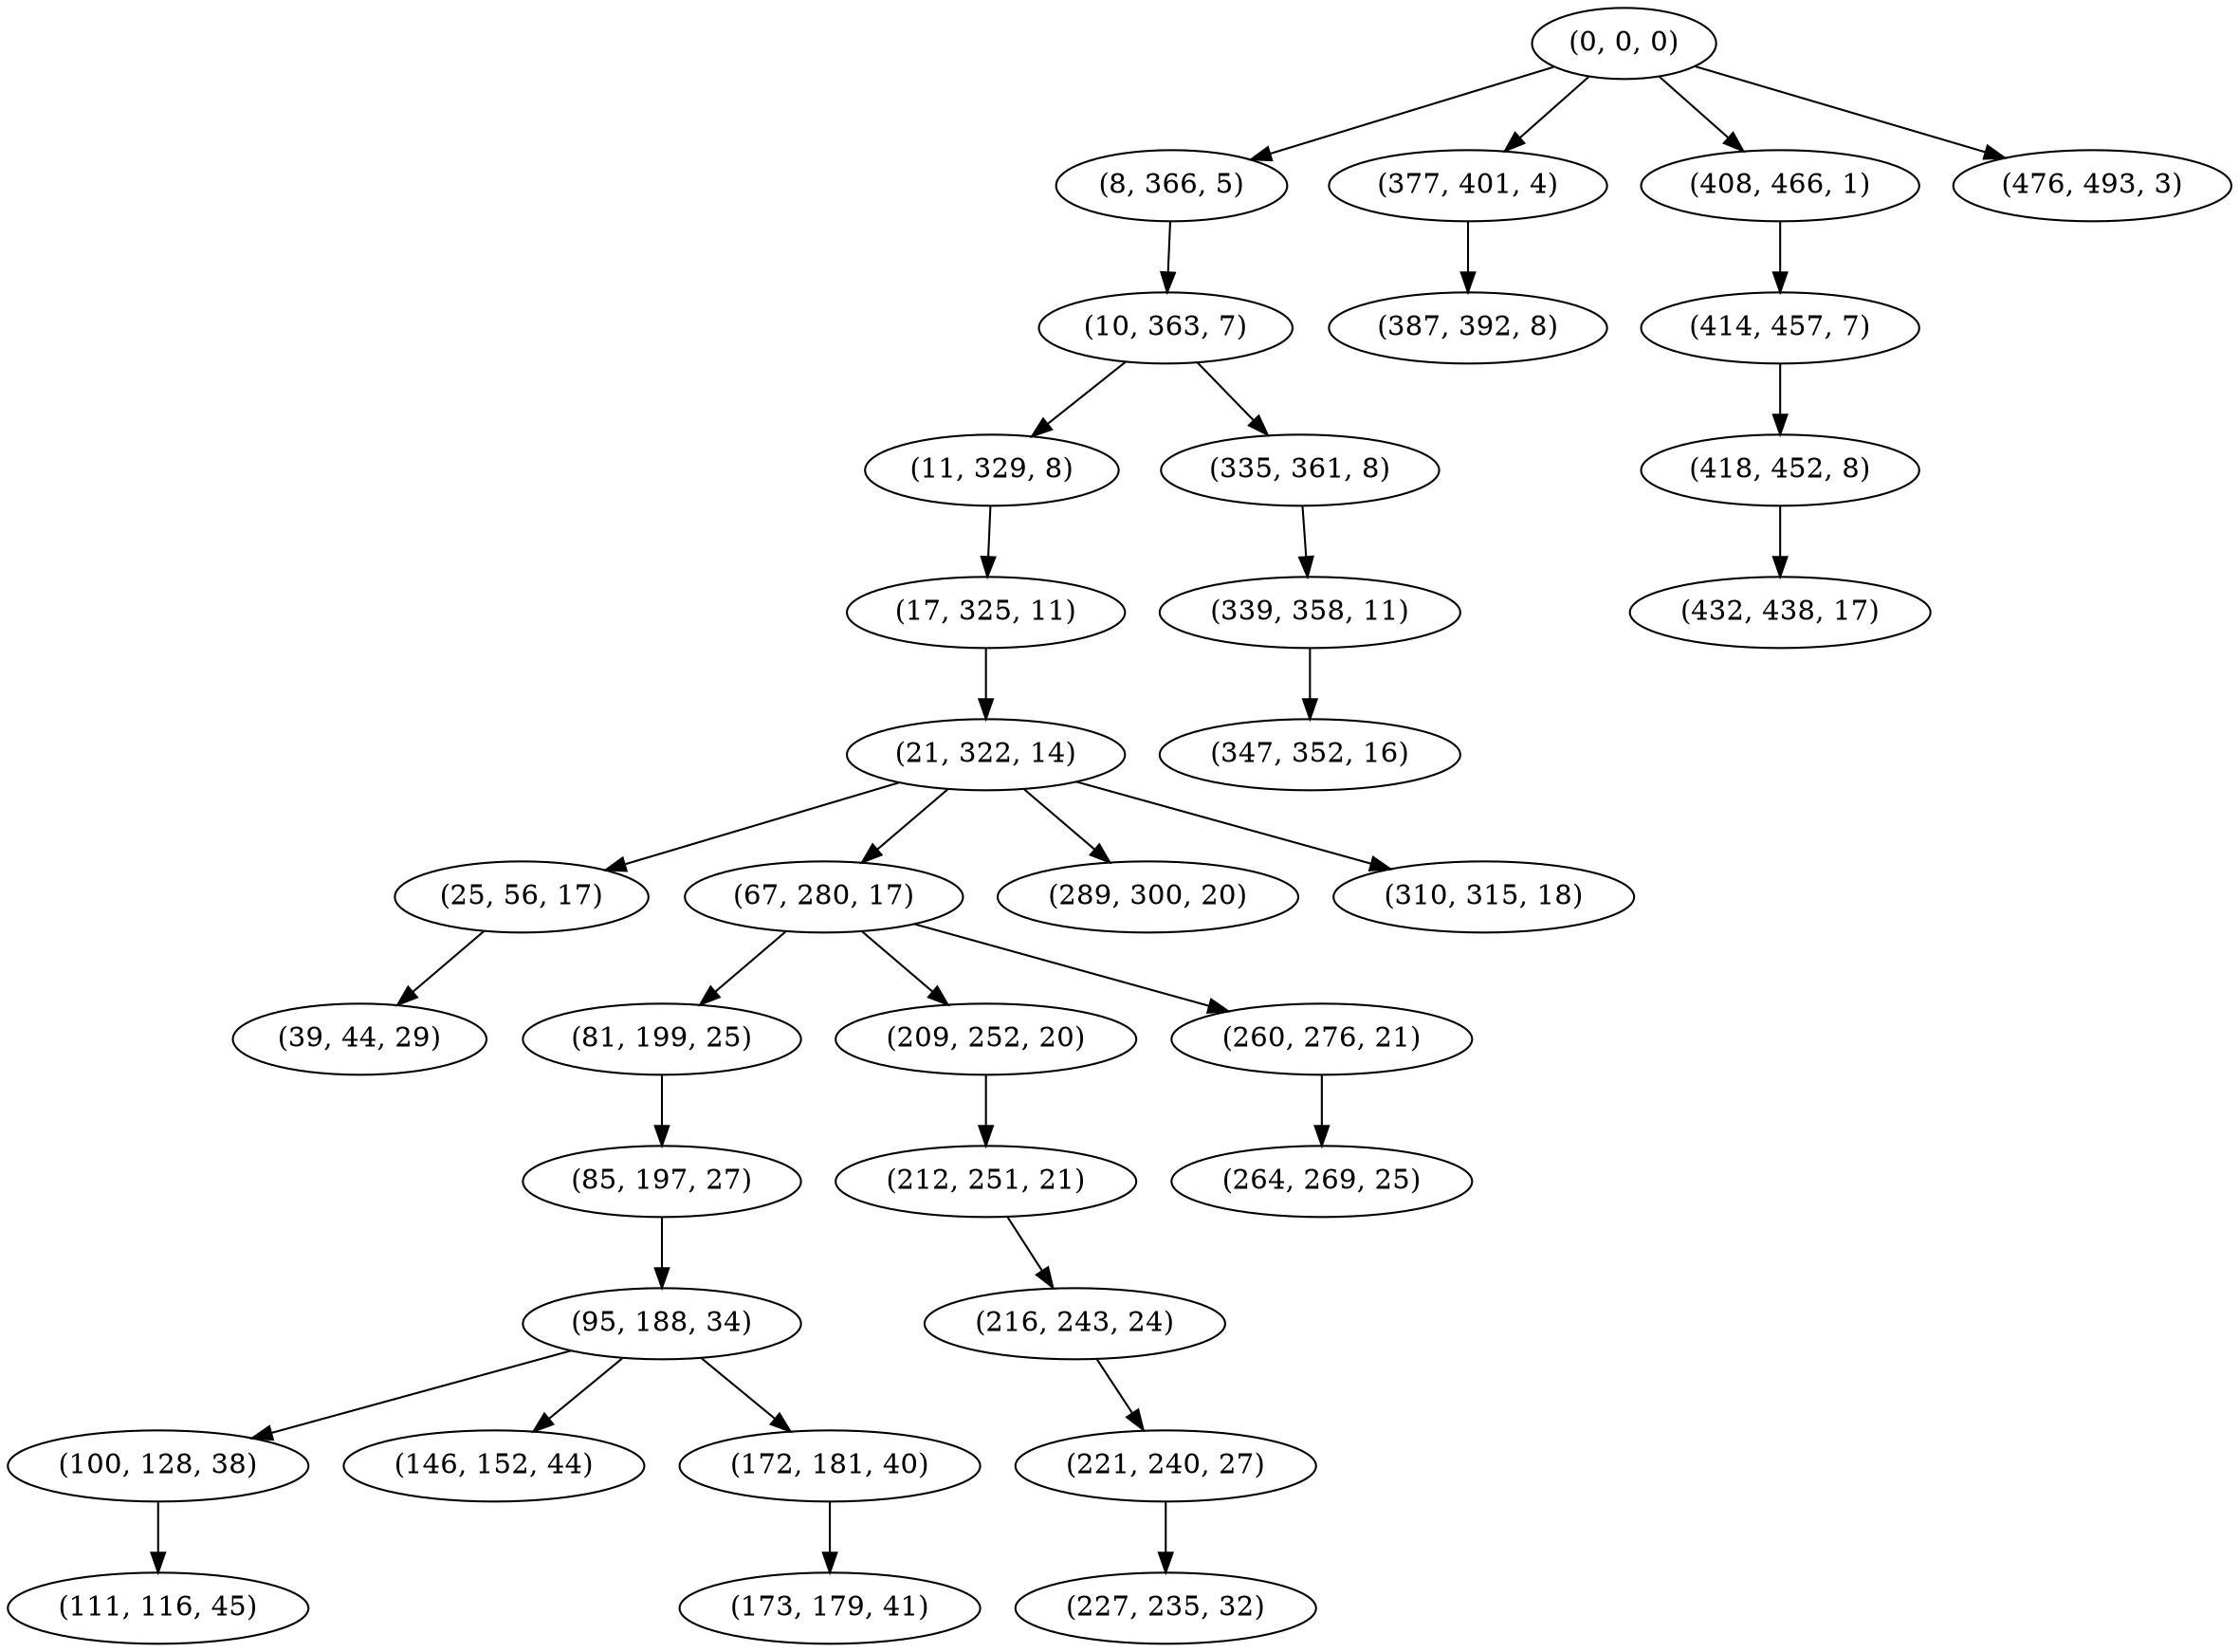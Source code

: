 digraph tree {
    "(0, 0, 0)";
    "(8, 366, 5)";
    "(10, 363, 7)";
    "(11, 329, 8)";
    "(17, 325, 11)";
    "(21, 322, 14)";
    "(25, 56, 17)";
    "(39, 44, 29)";
    "(67, 280, 17)";
    "(81, 199, 25)";
    "(85, 197, 27)";
    "(95, 188, 34)";
    "(100, 128, 38)";
    "(111, 116, 45)";
    "(146, 152, 44)";
    "(172, 181, 40)";
    "(173, 179, 41)";
    "(209, 252, 20)";
    "(212, 251, 21)";
    "(216, 243, 24)";
    "(221, 240, 27)";
    "(227, 235, 32)";
    "(260, 276, 21)";
    "(264, 269, 25)";
    "(289, 300, 20)";
    "(310, 315, 18)";
    "(335, 361, 8)";
    "(339, 358, 11)";
    "(347, 352, 16)";
    "(377, 401, 4)";
    "(387, 392, 8)";
    "(408, 466, 1)";
    "(414, 457, 7)";
    "(418, 452, 8)";
    "(432, 438, 17)";
    "(476, 493, 3)";
    "(0, 0, 0)" -> "(8, 366, 5)";
    "(0, 0, 0)" -> "(377, 401, 4)";
    "(0, 0, 0)" -> "(408, 466, 1)";
    "(0, 0, 0)" -> "(476, 493, 3)";
    "(8, 366, 5)" -> "(10, 363, 7)";
    "(10, 363, 7)" -> "(11, 329, 8)";
    "(10, 363, 7)" -> "(335, 361, 8)";
    "(11, 329, 8)" -> "(17, 325, 11)";
    "(17, 325, 11)" -> "(21, 322, 14)";
    "(21, 322, 14)" -> "(25, 56, 17)";
    "(21, 322, 14)" -> "(67, 280, 17)";
    "(21, 322, 14)" -> "(289, 300, 20)";
    "(21, 322, 14)" -> "(310, 315, 18)";
    "(25, 56, 17)" -> "(39, 44, 29)";
    "(67, 280, 17)" -> "(81, 199, 25)";
    "(67, 280, 17)" -> "(209, 252, 20)";
    "(67, 280, 17)" -> "(260, 276, 21)";
    "(81, 199, 25)" -> "(85, 197, 27)";
    "(85, 197, 27)" -> "(95, 188, 34)";
    "(95, 188, 34)" -> "(100, 128, 38)";
    "(95, 188, 34)" -> "(146, 152, 44)";
    "(95, 188, 34)" -> "(172, 181, 40)";
    "(100, 128, 38)" -> "(111, 116, 45)";
    "(172, 181, 40)" -> "(173, 179, 41)";
    "(209, 252, 20)" -> "(212, 251, 21)";
    "(212, 251, 21)" -> "(216, 243, 24)";
    "(216, 243, 24)" -> "(221, 240, 27)";
    "(221, 240, 27)" -> "(227, 235, 32)";
    "(260, 276, 21)" -> "(264, 269, 25)";
    "(335, 361, 8)" -> "(339, 358, 11)";
    "(339, 358, 11)" -> "(347, 352, 16)";
    "(377, 401, 4)" -> "(387, 392, 8)";
    "(408, 466, 1)" -> "(414, 457, 7)";
    "(414, 457, 7)" -> "(418, 452, 8)";
    "(418, 452, 8)" -> "(432, 438, 17)";
}

